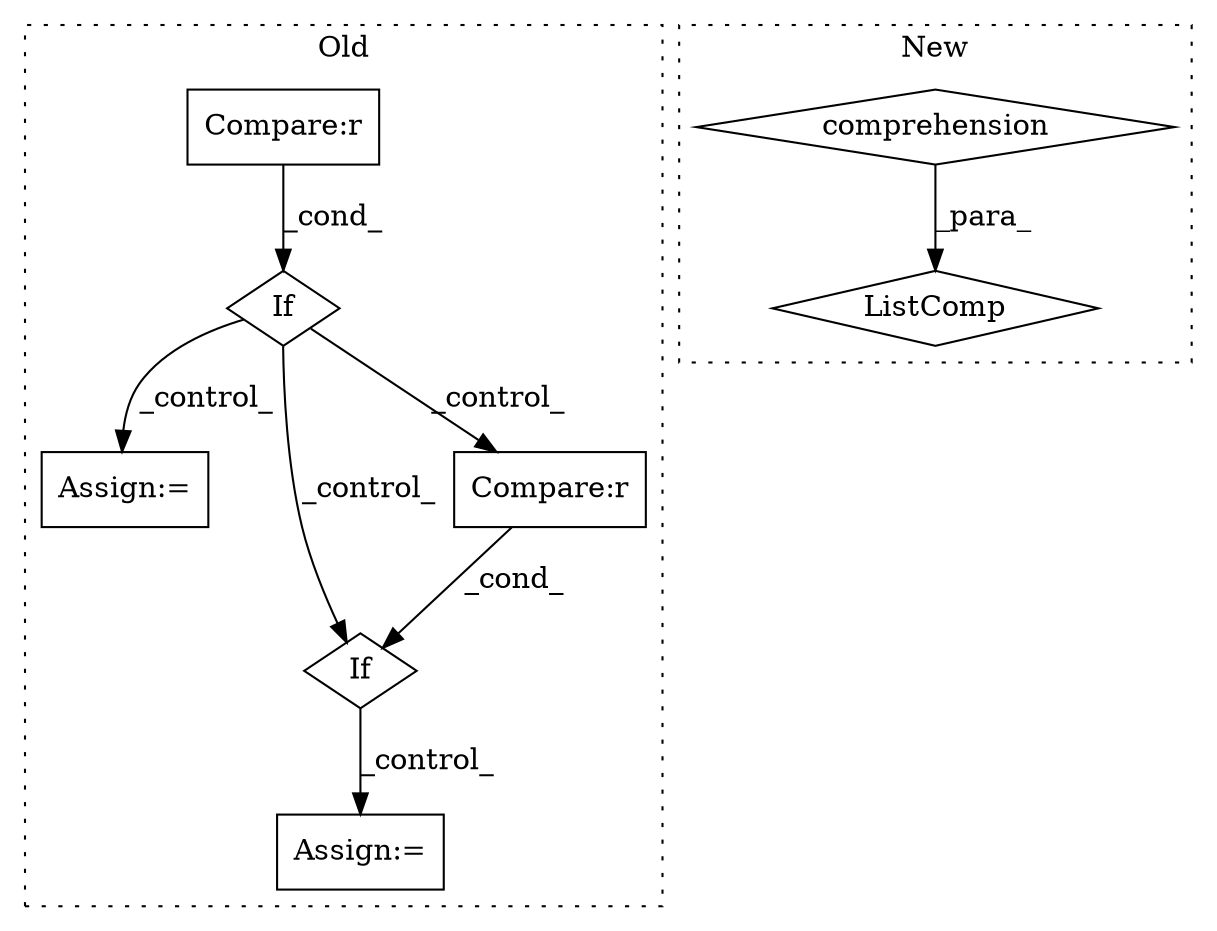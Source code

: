 digraph G {
subgraph cluster0 {
1 [label="If" a="96" s="9504,9528" l="3,14" shape="diamond"];
4 [label="Assign:=" a="68" s="9619" l="3" shape="box"];
5 [label="Compare:r" a="40" s="9507" l="21" shape="box"];
6 [label="Assign:=" a="68" s="9749" l="3" shape="box"];
7 [label="If" a="96" s="9657,9679" l="0,14" shape="diamond"];
8 [label="Compare:r" a="40" s="9657" l="22" shape="box"];
label = "Old";
style="dotted";
}
subgraph cluster1 {
2 [label="ListComp" a="106" s="8298" l="73" shape="diamond"];
3 [label="comprehension" a="45" s="8334" l="3" shape="diamond"];
label = "New";
style="dotted";
}
1 -> 7 [label="_control_"];
1 -> 4 [label="_control_"];
1 -> 8 [label="_control_"];
3 -> 2 [label="_para_"];
5 -> 1 [label="_cond_"];
7 -> 6 [label="_control_"];
8 -> 7 [label="_cond_"];
}